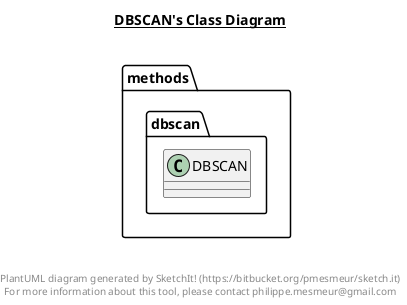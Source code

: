 @startuml

title __DBSCAN's Class Diagram__\n

  namespace methods.dbscan {
    class methods.dbscan.DBSCAN {
    }
  }
  



right footer


PlantUML diagram generated by SketchIt! (https://bitbucket.org/pmesmeur/sketch.it)
For more information about this tool, please contact philippe.mesmeur@gmail.com
endfooter

@enduml
